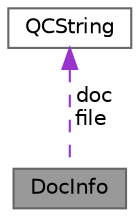 digraph "DocInfo"
{
 // INTERACTIVE_SVG=YES
 // LATEX_PDF_SIZE
  bgcolor="transparent";
  edge [fontname=Helvetica,fontsize=10,labelfontname=Helvetica,labelfontsize=10];
  node [fontname=Helvetica,fontsize=10,shape=box,height=0.2,width=0.4];
  Node1 [label="DocInfo",height=0.2,width=0.4,color="gray40", fillcolor="grey60", style="filled", fontcolor="black",tooltip="Data associated with a detailed description."];
  Node2 -> Node1 [dir="back",color="darkorchid3",style="dashed",label=" doc\nfile" ];
  Node2 [label="QCString",height=0.2,width=0.4,color="gray40", fillcolor="white", style="filled",URL="$d9/d45/class_q_c_string.html",tooltip="This is an alternative implementation of QCString."];
}
